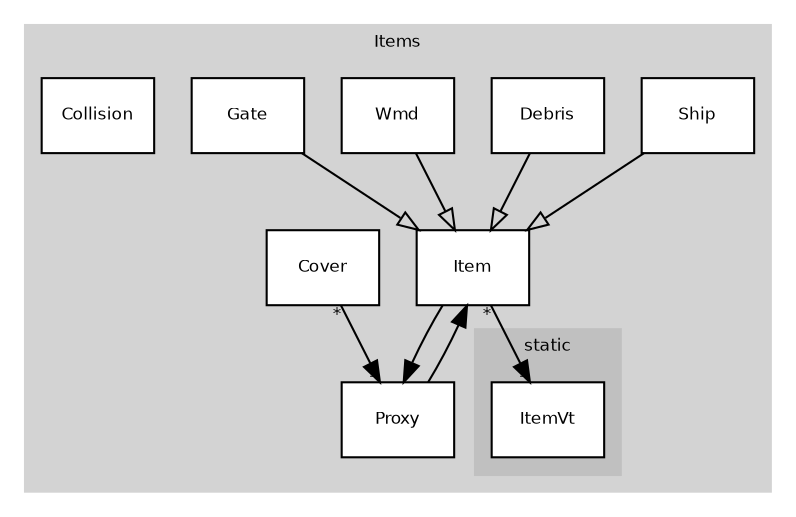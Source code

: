 digraph {
	fontname = "Bitstream Vera Sans";
	fontsize = 8;
	node [
		fontname = "Bitstream Vera Sans",
		fontsize = 8,
		shape = record
	];
	edge [
		fontname = "Bitstream Vera Sans",
		fontsize = 8,
	];
	subgraph cluster_Items {
		label = "Items";
		style = filled;
		color = lightgrey;
		node [style = filled, fillcolor = white];

		subgraph cluster_ItemVt {
			label = "static";
			color = grey;
			#fillcolor = clear;
			ItemVt [ label = "{ItemVt}" ];
		}
		Item;

		{ rank = same; Ship; Debris; Wmd; Gate; }
		Proxy; Cover;

		# inheritance (nested {struct}s)
		edge [ arrowhead = empty, dir = forward ];
		Ship -> Item;
		Debris -> Item;
		Wmd -> Item;
		Gate -> Item;

		# association (pointers)
		edge [ arrowhead = normal, dir = forward, style = normal ];
		Item -> ItemVt [ headlabel = " 1", taillabel = "*" ];
		Proxy -> Item -> Proxy;
		Cover -> Proxy [ headlabel = " 1", taillabel = "*" ];
		Collision;
	}
}
